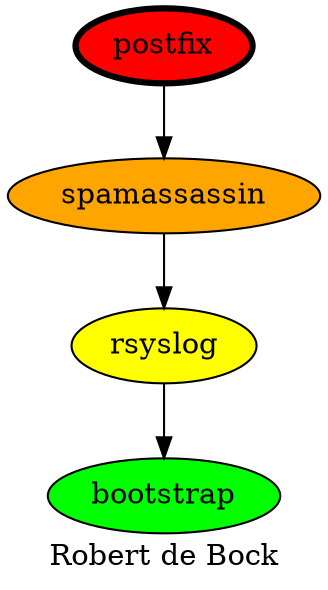 digraph PhiloDilemma {
  label = "Robert de Bock" ;
  overlap=false
  {
    bootstrap [fillcolor=green style=filled]
    rsyslog [fillcolor=yellow style=filled]
    spamassassin [fillcolor=orange style=filled]
    postfix [fillcolor=red style=filled penwidth=3]
  }
  postfix -> spamassassin
  spamassassin -> rsyslog
  rsyslog -> bootstrap
}
